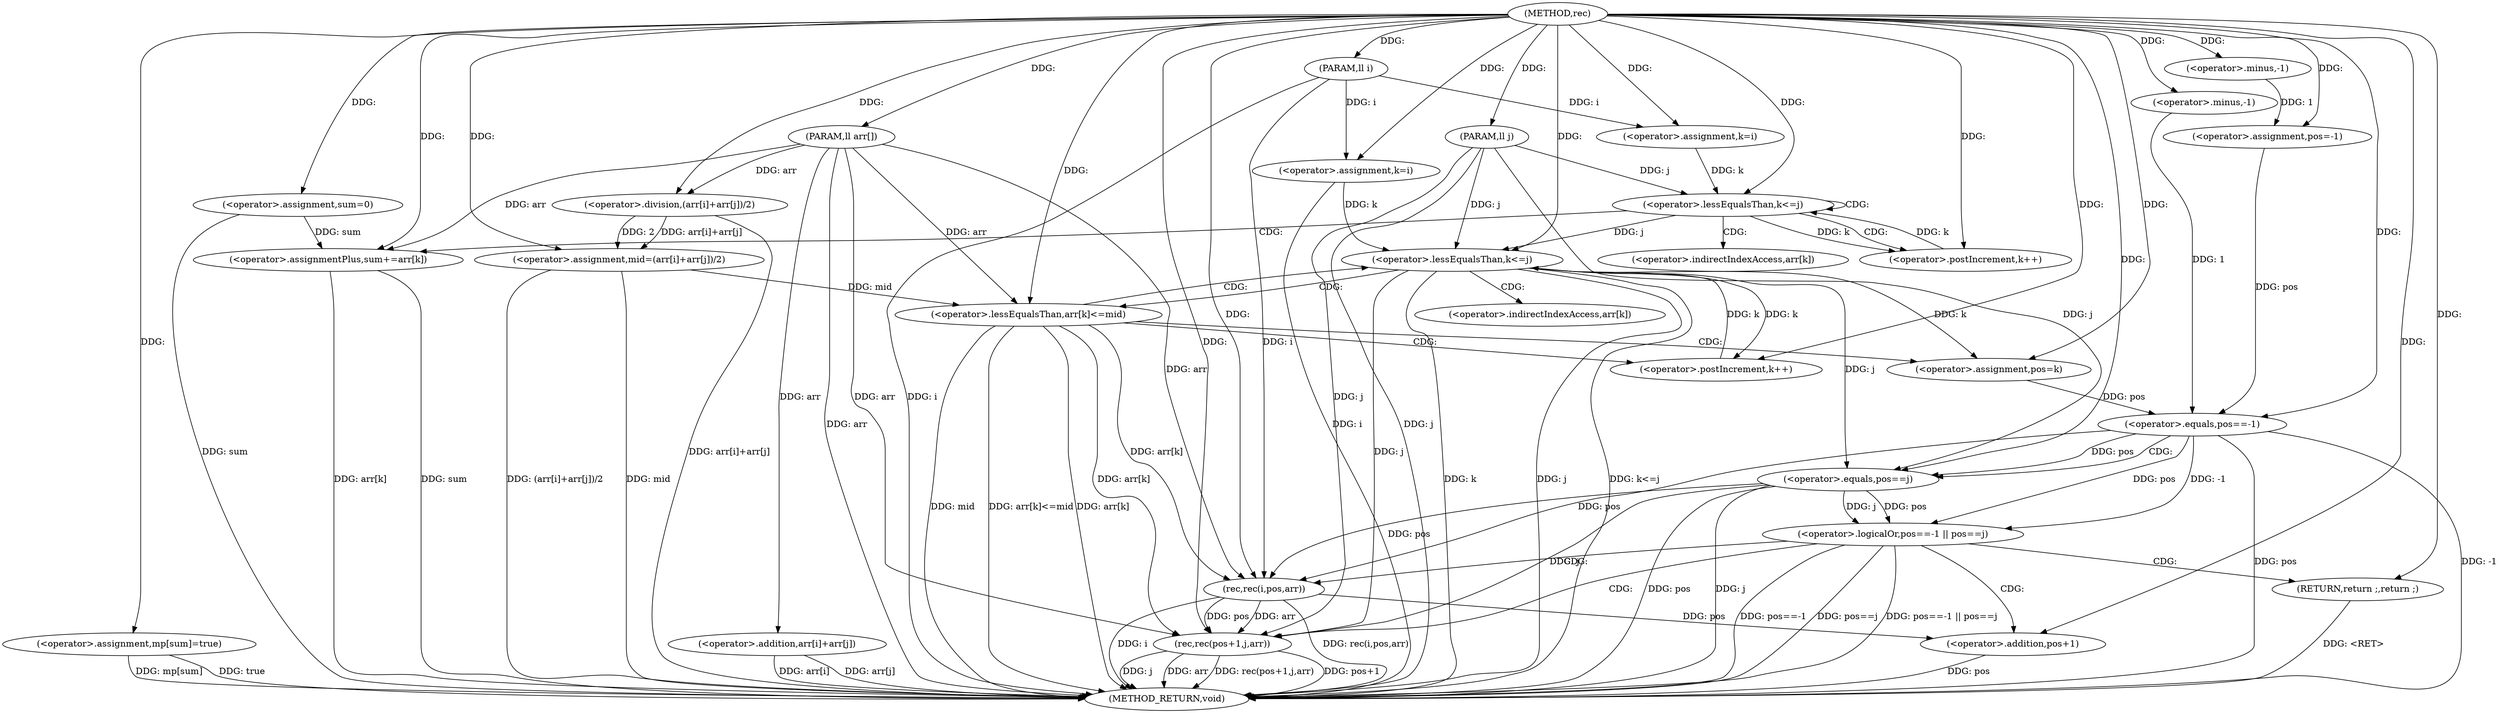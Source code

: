 digraph "rec" {  
"1000101" [label = "(METHOD,rec)" ]
"1000193" [label = "(METHOD_RETURN,void)" ]
"1000102" [label = "(PARAM,ll i)" ]
"1000103" [label = "(PARAM,ll j)" ]
"1000104" [label = "(PARAM,ll arr[])" ]
"1000107" [label = "(<operator>.assignment,sum=0)" ]
"1000126" [label = "(<operator>.assignment,mp[sum]=true)" ]
"1000132" [label = "(<operator>.assignment,mid=(arr[i]+arr[j])/2)" ]
"1000144" [label = "(<operator>.assignment,pos=-1)" ]
"1000183" [label = "(rec,rec(i,pos,arr))" ]
"1000187" [label = "(rec,rec(pos+1,j,arr))" ]
"1000112" [label = "(<operator>.assignment,k=i)" ]
"1000115" [label = "(<operator>.lessEqualsThan,k<=j)" ]
"1000118" [label = "(<operator>.postIncrement,k++)" ]
"1000150" [label = "(<operator>.assignment,k=i)" ]
"1000153" [label = "(<operator>.lessEqualsThan,k<=j)" ]
"1000156" [label = "(<operator>.postIncrement,k++)" ]
"1000173" [label = "(<operator>.logicalOr,pos==-1 || pos==j)" ]
"1000121" [label = "(<operator>.assignmentPlus,sum+=arr[k])" ]
"1000134" [label = "(<operator>.division,(arr[i]+arr[j])/2)" ]
"1000146" [label = "(<operator>.minus,-1)" ]
"1000182" [label = "(RETURN,return ;,return ;)" ]
"1000188" [label = "(<operator>.addition,pos+1)" ]
"1000135" [label = "(<operator>.addition,arr[i]+arr[j])" ]
"1000160" [label = "(<operator>.lessEqualsThan,arr[k]<=mid)" ]
"1000174" [label = "(<operator>.equals,pos==-1)" ]
"1000178" [label = "(<operator>.equals,pos==j)" ]
"1000166" [label = "(<operator>.assignment,pos=k)" ]
"1000176" [label = "(<operator>.minus,-1)" ]
"1000123" [label = "(<operator>.indirectIndexAccess,arr[k])" ]
"1000161" [label = "(<operator>.indirectIndexAccess,arr[k])" ]
  "1000182" -> "1000193"  [ label = "DDG: <RET>"] 
  "1000102" -> "1000193"  [ label = "DDG: i"] 
  "1000103" -> "1000193"  [ label = "DDG: j"] 
  "1000104" -> "1000193"  [ label = "DDG: arr"] 
  "1000107" -> "1000193"  [ label = "DDG: sum"] 
  "1000126" -> "1000193"  [ label = "DDG: mp[sum]"] 
  "1000132" -> "1000193"  [ label = "DDG: mid"] 
  "1000135" -> "1000193"  [ label = "DDG: arr[i]"] 
  "1000135" -> "1000193"  [ label = "DDG: arr[j]"] 
  "1000134" -> "1000193"  [ label = "DDG: arr[i]+arr[j]"] 
  "1000132" -> "1000193"  [ label = "DDG: (arr[i]+arr[j])/2"] 
  "1000150" -> "1000193"  [ label = "DDG: i"] 
  "1000153" -> "1000193"  [ label = "DDG: k"] 
  "1000153" -> "1000193"  [ label = "DDG: j"] 
  "1000153" -> "1000193"  [ label = "DDG: k<=j"] 
  "1000160" -> "1000193"  [ label = "DDG: arr[k]"] 
  "1000160" -> "1000193"  [ label = "DDG: mid"] 
  "1000160" -> "1000193"  [ label = "DDG: arr[k]<=mid"] 
  "1000174" -> "1000193"  [ label = "DDG: pos"] 
  "1000174" -> "1000193"  [ label = "DDG: -1"] 
  "1000173" -> "1000193"  [ label = "DDG: pos==-1"] 
  "1000178" -> "1000193"  [ label = "DDG: pos"] 
  "1000178" -> "1000193"  [ label = "DDG: j"] 
  "1000173" -> "1000193"  [ label = "DDG: pos==j"] 
  "1000173" -> "1000193"  [ label = "DDG: pos==-1 || pos==j"] 
  "1000183" -> "1000193"  [ label = "DDG: i"] 
  "1000183" -> "1000193"  [ label = "DDG: rec(i,pos,arr)"] 
  "1000188" -> "1000193"  [ label = "DDG: pos"] 
  "1000187" -> "1000193"  [ label = "DDG: pos+1"] 
  "1000187" -> "1000193"  [ label = "DDG: j"] 
  "1000187" -> "1000193"  [ label = "DDG: arr"] 
  "1000187" -> "1000193"  [ label = "DDG: rec(pos+1,j,arr)"] 
  "1000121" -> "1000193"  [ label = "DDG: sum"] 
  "1000121" -> "1000193"  [ label = "DDG: arr[k]"] 
  "1000126" -> "1000193"  [ label = "DDG: true"] 
  "1000101" -> "1000102"  [ label = "DDG: "] 
  "1000101" -> "1000103"  [ label = "DDG: "] 
  "1000101" -> "1000104"  [ label = "DDG: "] 
  "1000101" -> "1000107"  [ label = "DDG: "] 
  "1000101" -> "1000126"  [ label = "DDG: "] 
  "1000134" -> "1000132"  [ label = "DDG: 2"] 
  "1000134" -> "1000132"  [ label = "DDG: arr[i]+arr[j]"] 
  "1000146" -> "1000144"  [ label = "DDG: 1"] 
  "1000102" -> "1000112"  [ label = "DDG: i"] 
  "1000101" -> "1000112"  [ label = "DDG: "] 
  "1000101" -> "1000132"  [ label = "DDG: "] 
  "1000101" -> "1000144"  [ label = "DDG: "] 
  "1000102" -> "1000150"  [ label = "DDG: i"] 
  "1000101" -> "1000150"  [ label = "DDG: "] 
  "1000102" -> "1000183"  [ label = "DDG: i"] 
  "1000101" -> "1000183"  [ label = "DDG: "] 
  "1000160" -> "1000183"  [ label = "DDG: arr[k]"] 
  "1000104" -> "1000183"  [ label = "DDG: arr"] 
  "1000174" -> "1000183"  [ label = "DDG: pos"] 
  "1000178" -> "1000183"  [ label = "DDG: pos"] 
  "1000101" -> "1000187"  [ label = "DDG: "] 
  "1000183" -> "1000187"  [ label = "DDG: pos"] 
  "1000153" -> "1000187"  [ label = "DDG: j"] 
  "1000178" -> "1000187"  [ label = "DDG: j"] 
  "1000103" -> "1000187"  [ label = "DDG: j"] 
  "1000160" -> "1000187"  [ label = "DDG: arr[k]"] 
  "1000183" -> "1000187"  [ label = "DDG: arr"] 
  "1000104" -> "1000187"  [ label = "DDG: arr"] 
  "1000112" -> "1000115"  [ label = "DDG: k"] 
  "1000118" -> "1000115"  [ label = "DDG: k"] 
  "1000101" -> "1000115"  [ label = "DDG: "] 
  "1000103" -> "1000115"  [ label = "DDG: j"] 
  "1000115" -> "1000118"  [ label = "DDG: k"] 
  "1000101" -> "1000118"  [ label = "DDG: "] 
  "1000104" -> "1000121"  [ label = "DDG: arr"] 
  "1000104" -> "1000134"  [ label = "DDG: arr"] 
  "1000101" -> "1000134"  [ label = "DDG: "] 
  "1000101" -> "1000146"  [ label = "DDG: "] 
  "1000150" -> "1000153"  [ label = "DDG: k"] 
  "1000156" -> "1000153"  [ label = "DDG: k"] 
  "1000101" -> "1000153"  [ label = "DDG: "] 
  "1000115" -> "1000153"  [ label = "DDG: j"] 
  "1000103" -> "1000153"  [ label = "DDG: j"] 
  "1000101" -> "1000156"  [ label = "DDG: "] 
  "1000153" -> "1000156"  [ label = "DDG: k"] 
  "1000174" -> "1000173"  [ label = "DDG: -1"] 
  "1000174" -> "1000173"  [ label = "DDG: pos"] 
  "1000178" -> "1000173"  [ label = "DDG: pos"] 
  "1000178" -> "1000173"  [ label = "DDG: j"] 
  "1000101" -> "1000182"  [ label = "DDG: "] 
  "1000183" -> "1000188"  [ label = "DDG: pos"] 
  "1000101" -> "1000188"  [ label = "DDG: "] 
  "1000107" -> "1000121"  [ label = "DDG: sum"] 
  "1000101" -> "1000121"  [ label = "DDG: "] 
  "1000104" -> "1000135"  [ label = "DDG: arr"] 
  "1000144" -> "1000174"  [ label = "DDG: pos"] 
  "1000166" -> "1000174"  [ label = "DDG: pos"] 
  "1000101" -> "1000174"  [ label = "DDG: "] 
  "1000176" -> "1000174"  [ label = "DDG: 1"] 
  "1000174" -> "1000178"  [ label = "DDG: pos"] 
  "1000101" -> "1000178"  [ label = "DDG: "] 
  "1000153" -> "1000178"  [ label = "DDG: j"] 
  "1000103" -> "1000178"  [ label = "DDG: j"] 
  "1000104" -> "1000160"  [ label = "DDG: arr"] 
  "1000132" -> "1000160"  [ label = "DDG: mid"] 
  "1000101" -> "1000160"  [ label = "DDG: "] 
  "1000153" -> "1000166"  [ label = "DDG: k"] 
  "1000101" -> "1000166"  [ label = "DDG: "] 
  "1000101" -> "1000176"  [ label = "DDG: "] 
  "1000115" -> "1000121"  [ label = "CDG: "] 
  "1000115" -> "1000123"  [ label = "CDG: "] 
  "1000115" -> "1000115"  [ label = "CDG: "] 
  "1000115" -> "1000118"  [ label = "CDG: "] 
  "1000153" -> "1000161"  [ label = "CDG: "] 
  "1000153" -> "1000160"  [ label = "CDG: "] 
  "1000173" -> "1000188"  [ label = "CDG: "] 
  "1000173" -> "1000182"  [ label = "CDG: "] 
  "1000173" -> "1000183"  [ label = "CDG: "] 
  "1000173" -> "1000187"  [ label = "CDG: "] 
  "1000174" -> "1000178"  [ label = "CDG: "] 
  "1000160" -> "1000153"  [ label = "CDG: "] 
  "1000160" -> "1000156"  [ label = "CDG: "] 
  "1000160" -> "1000166"  [ label = "CDG: "] 
}
